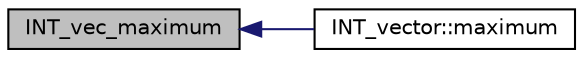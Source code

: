 digraph "INT_vec_maximum"
{
  edge [fontname="Helvetica",fontsize="10",labelfontname="Helvetica",labelfontsize="10"];
  node [fontname="Helvetica",fontsize="10",shape=record];
  rankdir="LR";
  Node2978 [label="INT_vec_maximum",height=0.2,width=0.4,color="black", fillcolor="grey75", style="filled", fontcolor="black"];
  Node2978 -> Node2979 [dir="back",color="midnightblue",fontsize="10",style="solid",fontname="Helvetica"];
  Node2979 [label="INT_vector::maximum",height=0.2,width=0.4,color="black", fillcolor="white", style="filled",URL="$d0/de0/class_i_n_t__vector.html#a5b454cd49b356decfa942892c7ce2b51"];
}
